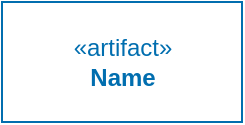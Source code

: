 <mxfile>
    <diagram id="XqkYgf9HitdkyBAaJOiF" name="Page-1">
        <mxGraphModel dx="590" dy="561" grid="1" gridSize="10" guides="1" tooltips="1" connect="1" arrows="1" fold="1" page="1" pageScale="1" pageWidth="850" pageHeight="1100" math="0" shadow="0">
            <root>
                <mxCell id="0"/>
                <mxCell id="1" parent="0"/>
                <mxCell id="6" value="«artifact»&lt;br&gt;&lt;b&gt;Name&lt;/b&gt;" style="html=1;dropTarget=0;fillColor=none;fontColor=#006EAF;strokeColor=#006EAF;" vertex="1" parent="1">
                    <mxGeometry x="40" y="40" width="120" height="60" as="geometry"/>
                </mxCell>
            </root>
        </mxGraphModel>
    </diagram>
</mxfile>